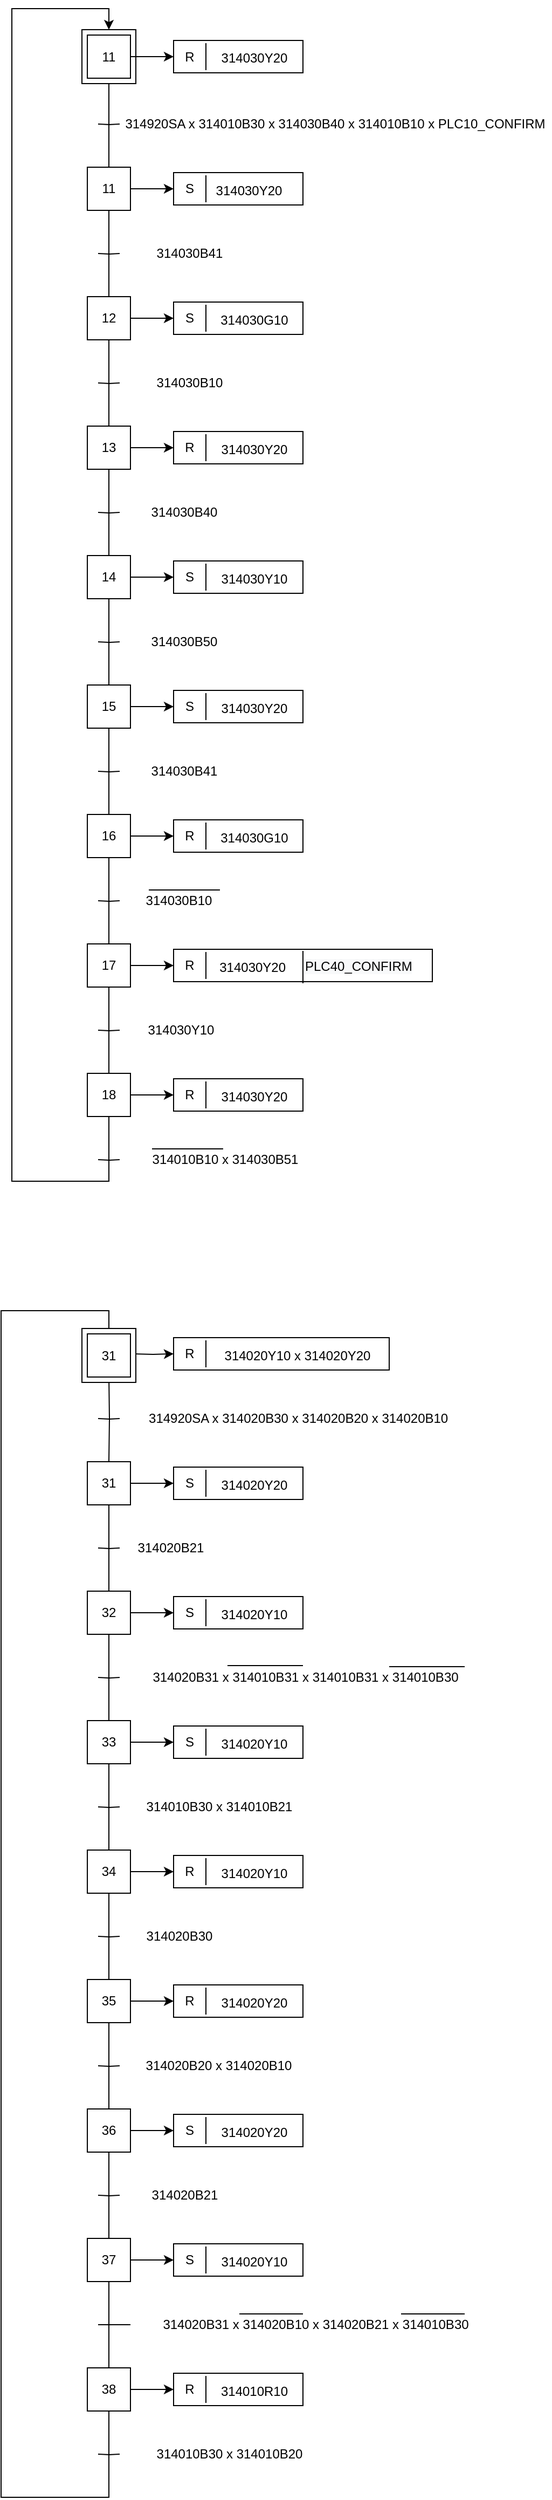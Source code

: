 <mxfile version="14.6.10" type="device"><diagram id="EnuBlQjC6tpZmhqjymvH" name="Page-1"><mxGraphModel dx="581" dy="577" grid="1" gridSize="10" guides="1" tooltips="1" connect="1" arrows="1" fold="1" page="1" pageScale="1" pageWidth="827" pageHeight="1169" math="0" shadow="0"><root><mxCell id="0"/><mxCell id="1" parent="0"/><mxCell id="xdqJPCI03YPNRgCtF9Yi-24" value="" style="edgeStyle=orthogonalEdgeStyle;rounded=0;orthogonalLoop=1;jettySize=auto;html=1;endArrow=none;endFill=0;" edge="1" parent="1" source="xdqJPCI03YPNRgCtF9Yi-6" target="xdqJPCI03YPNRgCtF9Yi-9"><mxGeometry relative="1" as="geometry"/></mxCell><mxCell id="xdqJPCI03YPNRgCtF9Yi-103" value="" style="edgeStyle=orthogonalEdgeStyle;rounded=0;orthogonalLoop=1;jettySize=auto;html=1;endArrow=classic;endFill=1;entryX=0;entryY=0.5;entryDx=0;entryDy=0;" edge="1" parent="1" source="xdqJPCI03YPNRgCtF9Yi-6" target="xdqJPCI03YPNRgCtF9Yi-100"><mxGeometry relative="1" as="geometry"/></mxCell><mxCell id="xdqJPCI03YPNRgCtF9Yi-6" value="11" style="whiteSpace=wrap;html=1;aspect=fixed;" vertex="1" parent="1"><mxGeometry x="320" y="160" width="40" height="40" as="geometry"/></mxCell><mxCell id="xdqJPCI03YPNRgCtF9Yi-27" value="" style="edgeStyle=orthogonalEdgeStyle;rounded=0;orthogonalLoop=1;jettySize=auto;html=1;endArrow=none;endFill=0;" edge="1" parent="1" source="xdqJPCI03YPNRgCtF9Yi-7" target="xdqJPCI03YPNRgCtF9Yi-21"><mxGeometry relative="1" as="geometry"/></mxCell><mxCell id="xdqJPCI03YPNRgCtF9Yi-142" style="edgeStyle=orthogonalEdgeStyle;rounded=0;orthogonalLoop=1;jettySize=auto;html=1;entryX=0;entryY=0.5;entryDx=0;entryDy=0;endArrow=classic;endFill=1;" edge="1" parent="1" source="xdqJPCI03YPNRgCtF9Yi-7" target="xdqJPCI03YPNRgCtF9Yi-119"><mxGeometry relative="1" as="geometry"/></mxCell><mxCell id="xdqJPCI03YPNRgCtF9Yi-7" value="14" style="whiteSpace=wrap;html=1;aspect=fixed;" vertex="1" parent="1"><mxGeometry x="320" y="520" width="40" height="40" as="geometry"/></mxCell><mxCell id="xdqJPCI03YPNRgCtF9Yi-26" value="" style="edgeStyle=orthogonalEdgeStyle;rounded=0;orthogonalLoop=1;jettySize=auto;html=1;endArrow=none;endFill=0;" edge="1" parent="1" source="xdqJPCI03YPNRgCtF9Yi-8" target="xdqJPCI03YPNRgCtF9Yi-7"><mxGeometry relative="1" as="geometry"/></mxCell><mxCell id="xdqJPCI03YPNRgCtF9Yi-113" style="edgeStyle=orthogonalEdgeStyle;rounded=0;orthogonalLoop=1;jettySize=auto;html=1;entryX=0;entryY=0.5;entryDx=0;entryDy=0;endArrow=classic;endFill=1;" edge="1" parent="1" source="xdqJPCI03YPNRgCtF9Yi-8" target="xdqJPCI03YPNRgCtF9Yi-109"><mxGeometry relative="1" as="geometry"/></mxCell><mxCell id="xdqJPCI03YPNRgCtF9Yi-8" value="13" style="whiteSpace=wrap;html=1;aspect=fixed;" vertex="1" parent="1"><mxGeometry x="320" y="400" width="40" height="40" as="geometry"/></mxCell><mxCell id="xdqJPCI03YPNRgCtF9Yi-25" value="" style="edgeStyle=orthogonalEdgeStyle;rounded=0;orthogonalLoop=1;jettySize=auto;html=1;endArrow=none;endFill=0;" edge="1" parent="1" source="xdqJPCI03YPNRgCtF9Yi-9" target="xdqJPCI03YPNRgCtF9Yi-8"><mxGeometry relative="1" as="geometry"/></mxCell><mxCell id="xdqJPCI03YPNRgCtF9Yi-108" style="edgeStyle=orthogonalEdgeStyle;rounded=0;orthogonalLoop=1;jettySize=auto;html=1;entryX=0;entryY=0.5;entryDx=0;entryDy=0;endArrow=classic;endFill=1;" edge="1" parent="1" source="xdqJPCI03YPNRgCtF9Yi-9" target="xdqJPCI03YPNRgCtF9Yi-105"><mxGeometry relative="1" as="geometry"/></mxCell><mxCell id="xdqJPCI03YPNRgCtF9Yi-9" value="12" style="whiteSpace=wrap;html=1;aspect=fixed;" vertex="1" parent="1"><mxGeometry x="320" y="280" width="40" height="40" as="geometry"/></mxCell><mxCell id="xdqJPCI03YPNRgCtF9Yi-29" value="" style="edgeStyle=orthogonalEdgeStyle;rounded=0;orthogonalLoop=1;jettySize=auto;html=1;endArrow=none;endFill=0;" edge="1" parent="1" source="xdqJPCI03YPNRgCtF9Yi-16" target="xdqJPCI03YPNRgCtF9Yi-18"><mxGeometry relative="1" as="geometry"/></mxCell><mxCell id="xdqJPCI03YPNRgCtF9Yi-140" style="edgeStyle=orthogonalEdgeStyle;rounded=0;orthogonalLoop=1;jettySize=auto;html=1;entryX=0;entryY=0.5;entryDx=0;entryDy=0;endArrow=classic;endFill=1;" edge="1" parent="1" source="xdqJPCI03YPNRgCtF9Yi-16" target="xdqJPCI03YPNRgCtF9Yi-127"><mxGeometry relative="1" as="geometry"/></mxCell><mxCell id="xdqJPCI03YPNRgCtF9Yi-16" value="16" style="whiteSpace=wrap;html=1;aspect=fixed;" vertex="1" parent="1"><mxGeometry x="320" y="760" width="40" height="40" as="geometry"/></mxCell><mxCell id="xdqJPCI03YPNRgCtF9Yi-30" value="" style="edgeStyle=orthogonalEdgeStyle;rounded=0;orthogonalLoop=1;jettySize=auto;html=1;endArrow=none;endFill=0;" edge="1" parent="1" source="xdqJPCI03YPNRgCtF9Yi-18" target="xdqJPCI03YPNRgCtF9Yi-22"><mxGeometry relative="1" as="geometry"/></mxCell><mxCell id="xdqJPCI03YPNRgCtF9Yi-139" style="edgeStyle=orthogonalEdgeStyle;rounded=0;orthogonalLoop=1;jettySize=auto;html=1;entryX=0;entryY=0.5;entryDx=0;entryDy=0;endArrow=classic;endFill=1;" edge="1" parent="1" source="xdqJPCI03YPNRgCtF9Yi-18" target="xdqJPCI03YPNRgCtF9Yi-131"><mxGeometry relative="1" as="geometry"/></mxCell><mxCell id="xdqJPCI03YPNRgCtF9Yi-18" value="17" style="whiteSpace=wrap;html=1;aspect=fixed;" vertex="1" parent="1"><mxGeometry x="320" y="880" width="40" height="40" as="geometry"/></mxCell><mxCell id="xdqJPCI03YPNRgCtF9Yi-28" value="" style="edgeStyle=orthogonalEdgeStyle;rounded=0;orthogonalLoop=1;jettySize=auto;html=1;endArrow=none;endFill=0;" edge="1" parent="1" source="xdqJPCI03YPNRgCtF9Yi-21" target="xdqJPCI03YPNRgCtF9Yi-16"><mxGeometry relative="1" as="geometry"/></mxCell><mxCell id="xdqJPCI03YPNRgCtF9Yi-141" style="edgeStyle=orthogonalEdgeStyle;rounded=0;orthogonalLoop=1;jettySize=auto;html=1;entryX=0;entryY=0.5;entryDx=0;entryDy=0;endArrow=classic;endFill=1;" edge="1" parent="1" source="xdqJPCI03YPNRgCtF9Yi-21" target="xdqJPCI03YPNRgCtF9Yi-123"><mxGeometry relative="1" as="geometry"/></mxCell><mxCell id="xdqJPCI03YPNRgCtF9Yi-21" value="15" style="whiteSpace=wrap;html=1;aspect=fixed;" vertex="1" parent="1"><mxGeometry x="320" y="640" width="40" height="40" as="geometry"/></mxCell><mxCell id="xdqJPCI03YPNRgCtF9Yi-138" style="edgeStyle=orthogonalEdgeStyle;rounded=0;orthogonalLoop=1;jettySize=auto;html=1;entryX=0;entryY=0.5;entryDx=0;entryDy=0;endArrow=classic;endFill=1;" edge="1" parent="1" source="xdqJPCI03YPNRgCtF9Yi-22" target="xdqJPCI03YPNRgCtF9Yi-134"><mxGeometry relative="1" as="geometry"/></mxCell><mxCell id="xdqJPCI03YPNRgCtF9Yi-203" style="edgeStyle=orthogonalEdgeStyle;rounded=0;orthogonalLoop=1;jettySize=auto;html=1;entryX=0.5;entryY=0;entryDx=0;entryDy=0;endArrow=classic;endFill=1;" edge="1" parent="1" source="xdqJPCI03YPNRgCtF9Yi-22" target="xdqJPCI03YPNRgCtF9Yi-195"><mxGeometry relative="1" as="geometry"><Array as="points"><mxPoint x="340" y="1100"/><mxPoint x="250" y="1100"/><mxPoint x="250" y="13"/><mxPoint x="340" y="13"/></Array></mxGeometry></mxCell><mxCell id="xdqJPCI03YPNRgCtF9Yi-22" value="18" style="whiteSpace=wrap;html=1;aspect=fixed;" vertex="1" parent="1"><mxGeometry x="320" y="1000" width="40" height="40" as="geometry"/></mxCell><mxCell id="xdqJPCI03YPNRgCtF9Yi-31" value="" style="endArrow=none;html=1;rounded=0;edgeStyle=orthogonalEdgeStyle;" edge="1" parent="1"><mxGeometry relative="1" as="geometry"><mxPoint x="330" y="120" as="sourcePoint"/><mxPoint x="350" y="120" as="targetPoint"/></mxGeometry></mxCell><mxCell id="xdqJPCI03YPNRgCtF9Yi-32" value="" style="endArrow=none;html=1;rounded=0;edgeStyle=orthogonalEdgeStyle;" edge="1" parent="1"><mxGeometry relative="1" as="geometry"><mxPoint x="330" y="240" as="sourcePoint"/><mxPoint x="350" y="240" as="targetPoint"/></mxGeometry></mxCell><mxCell id="xdqJPCI03YPNRgCtF9Yi-33" value="" style="endArrow=none;html=1;rounded=0;edgeStyle=orthogonalEdgeStyle;" edge="1" parent="1"><mxGeometry relative="1" as="geometry"><mxPoint x="330" y="360" as="sourcePoint"/><mxPoint x="350" y="360" as="targetPoint"/></mxGeometry></mxCell><mxCell id="xdqJPCI03YPNRgCtF9Yi-34" value="" style="endArrow=none;html=1;rounded=0;edgeStyle=orthogonalEdgeStyle;" edge="1" parent="1"><mxGeometry relative="1" as="geometry"><mxPoint x="330" y="480" as="sourcePoint"/><mxPoint x="350" y="480" as="targetPoint"/></mxGeometry></mxCell><mxCell id="xdqJPCI03YPNRgCtF9Yi-35" value="" style="endArrow=none;html=1;rounded=0;edgeStyle=orthogonalEdgeStyle;" edge="1" parent="1"><mxGeometry relative="1" as="geometry"><mxPoint x="330" y="600" as="sourcePoint"/><mxPoint x="350" y="600" as="targetPoint"/></mxGeometry></mxCell><mxCell id="xdqJPCI03YPNRgCtF9Yi-36" value="" style="endArrow=none;html=1;rounded=0;edgeStyle=orthogonalEdgeStyle;" edge="1" parent="1"><mxGeometry relative="1" as="geometry"><mxPoint x="330" y="720" as="sourcePoint"/><mxPoint x="350" y="720" as="targetPoint"/></mxGeometry></mxCell><mxCell id="xdqJPCI03YPNRgCtF9Yi-37" value="" style="endArrow=none;html=1;rounded=0;edgeStyle=orthogonalEdgeStyle;" edge="1" parent="1"><mxGeometry relative="1" as="geometry"><mxPoint x="330" y="840" as="sourcePoint"/><mxPoint x="350" y="840" as="targetPoint"/></mxGeometry></mxCell><mxCell id="xdqJPCI03YPNRgCtF9Yi-38" value="" style="endArrow=none;html=1;rounded=0;edgeStyle=orthogonalEdgeStyle;" edge="1" parent="1"><mxGeometry relative="1" as="geometry"><mxPoint x="330" y="960" as="sourcePoint"/><mxPoint x="350" y="960" as="targetPoint"/></mxGeometry></mxCell><mxCell id="xdqJPCI03YPNRgCtF9Yi-39" value="314920SA x 314010B30 x 314030B40 x 314010B10 x PLC10_CONFIRM" style="text;html=1;strokeColor=none;fillColor=none;align=center;verticalAlign=middle;whiteSpace=wrap;rounded=0;" vertex="1" parent="1"><mxGeometry x="350" y="110" width="400" height="20" as="geometry"/></mxCell><mxCell id="xdqJPCI03YPNRgCtF9Yi-40" value="314030B41" style="text;html=1;strokeColor=none;fillColor=none;align=center;verticalAlign=middle;whiteSpace=wrap;rounded=0;" vertex="1" parent="1"><mxGeometry x="360" y="230" width="110" height="20" as="geometry"/></mxCell><mxCell id="xdqJPCI03YPNRgCtF9Yi-41" value="314030B10" style="text;html=1;strokeColor=none;fillColor=none;align=center;verticalAlign=middle;whiteSpace=wrap;rounded=0;" vertex="1" parent="1"><mxGeometry x="360" y="350" width="110" height="20" as="geometry"/></mxCell><mxCell id="xdqJPCI03YPNRgCtF9Yi-42" value="314030B40" style="text;html=1;strokeColor=none;fillColor=none;align=center;verticalAlign=middle;whiteSpace=wrap;rounded=0;" vertex="1" parent="1"><mxGeometry x="360" y="470" width="100" height="20" as="geometry"/></mxCell><mxCell id="xdqJPCI03YPNRgCtF9Yi-43" value="314030B50" style="text;html=1;strokeColor=none;fillColor=none;align=center;verticalAlign=middle;whiteSpace=wrap;rounded=0;" vertex="1" parent="1"><mxGeometry x="360" y="590" width="100" height="20" as="geometry"/></mxCell><mxCell id="xdqJPCI03YPNRgCtF9Yi-44" value="314030B10" style="text;html=1;strokeColor=none;fillColor=none;align=center;verticalAlign=middle;whiteSpace=wrap;rounded=0;" vertex="1" parent="1"><mxGeometry x="360" y="830" width="90" height="20" as="geometry"/></mxCell><mxCell id="xdqJPCI03YPNRgCtF9Yi-45" value="" style="endArrow=none;html=1;rounded=0;edgeStyle=orthogonalEdgeStyle;" edge="1" parent="1"><mxGeometry relative="1" as="geometry"><mxPoint x="377" y="830" as="sourcePoint"/><mxPoint x="443" y="830" as="targetPoint"/></mxGeometry></mxCell><mxCell id="xdqJPCI03YPNRgCtF9Yi-46" value="314030B41" style="text;html=1;strokeColor=none;fillColor=none;align=center;verticalAlign=middle;whiteSpace=wrap;rounded=0;" vertex="1" parent="1"><mxGeometry x="365" y="710" width="90" height="20" as="geometry"/></mxCell><mxCell id="xdqJPCI03YPNRgCtF9Yi-47" value="314030Y10" style="text;html=1;strokeColor=none;fillColor=none;align=center;verticalAlign=middle;whiteSpace=wrap;rounded=0;" vertex="1" parent="1"><mxGeometry x="374" y="950" width="66" height="20" as="geometry"/></mxCell><mxCell id="xdqJPCI03YPNRgCtF9Yi-49" value="" style="endArrow=none;html=1;rounded=0;edgeStyle=orthogonalEdgeStyle;" edge="1" parent="1"><mxGeometry relative="1" as="geometry"><mxPoint x="330" y="1080" as="sourcePoint"/><mxPoint x="350" y="1080" as="targetPoint"/></mxGeometry></mxCell><mxCell id="xdqJPCI03YPNRgCtF9Yi-50" value="314010B10 x 314030B51" style="text;html=1;strokeColor=none;fillColor=none;align=center;verticalAlign=middle;whiteSpace=wrap;rounded=0;" vertex="1" parent="1"><mxGeometry x="365" y="1070" width="166" height="20" as="geometry"/></mxCell><mxCell id="xdqJPCI03YPNRgCtF9Yi-51" value="" style="endArrow=none;html=1;rounded=0;edgeStyle=orthogonalEdgeStyle;" edge="1" parent="1"><mxGeometry relative="1" as="geometry"><mxPoint x="380" y="1070" as="sourcePoint"/><mxPoint x="446" y="1070" as="targetPoint"/></mxGeometry></mxCell><mxCell id="xdqJPCI03YPNRgCtF9Yi-61" value="" style="edgeStyle=orthogonalEdgeStyle;rounded=0;orthogonalLoop=1;jettySize=auto;html=1;endArrow=none;endFill=0;" edge="1" parent="1" target="xdqJPCI03YPNRgCtF9Yi-53"><mxGeometry relative="1" as="geometry"><mxPoint x="340" y="1280" as="sourcePoint"/></mxGeometry></mxCell><mxCell id="xdqJPCI03YPNRgCtF9Yi-151" style="edgeStyle=orthogonalEdgeStyle;rounded=0;orthogonalLoop=1;jettySize=auto;html=1;entryX=0;entryY=0.5;entryDx=0;entryDy=0;endArrow=classic;endFill=1;" edge="1" parent="1" target="xdqJPCI03YPNRgCtF9Yi-148"><mxGeometry relative="1" as="geometry"><mxPoint x="360" y="1260" as="sourcePoint"/></mxGeometry></mxCell><mxCell id="xdqJPCI03YPNRgCtF9Yi-62" value="" style="edgeStyle=orthogonalEdgeStyle;rounded=0;orthogonalLoop=1;jettySize=auto;html=1;endArrow=none;endFill=0;" edge="1" parent="1" source="xdqJPCI03YPNRgCtF9Yi-53" target="xdqJPCI03YPNRgCtF9Yi-54"><mxGeometry relative="1" as="geometry"/></mxCell><mxCell id="xdqJPCI03YPNRgCtF9Yi-194" style="edgeStyle=orthogonalEdgeStyle;rounded=0;orthogonalLoop=1;jettySize=auto;html=1;entryX=0;entryY=0.5;entryDx=0;entryDy=0;endArrow=classic;endFill=1;" edge="1" parent="1" source="xdqJPCI03YPNRgCtF9Yi-53" target="xdqJPCI03YPNRgCtF9Yi-153"><mxGeometry relative="1" as="geometry"/></mxCell><mxCell id="xdqJPCI03YPNRgCtF9Yi-53" value="31" style="whiteSpace=wrap;html=1;aspect=fixed;" vertex="1" parent="1"><mxGeometry x="320" y="1360" width="40" height="40" as="geometry"/></mxCell><mxCell id="xdqJPCI03YPNRgCtF9Yi-63" value="" style="edgeStyle=orthogonalEdgeStyle;rounded=0;orthogonalLoop=1;jettySize=auto;html=1;endArrow=none;endFill=0;" edge="1" parent="1" source="xdqJPCI03YPNRgCtF9Yi-54" target="xdqJPCI03YPNRgCtF9Yi-55"><mxGeometry relative="1" as="geometry"/></mxCell><mxCell id="xdqJPCI03YPNRgCtF9Yi-193" style="edgeStyle=orthogonalEdgeStyle;rounded=0;orthogonalLoop=1;jettySize=auto;html=1;entryX=0;entryY=0.5;entryDx=0;entryDy=0;endArrow=classic;endFill=1;" edge="1" parent="1" source="xdqJPCI03YPNRgCtF9Yi-54" target="xdqJPCI03YPNRgCtF9Yi-157"><mxGeometry relative="1" as="geometry"/></mxCell><mxCell id="xdqJPCI03YPNRgCtF9Yi-54" value="32" style="whiteSpace=wrap;html=1;aspect=fixed;" vertex="1" parent="1"><mxGeometry x="320" y="1480" width="40" height="40" as="geometry"/></mxCell><mxCell id="xdqJPCI03YPNRgCtF9Yi-64" value="" style="edgeStyle=orthogonalEdgeStyle;rounded=0;orthogonalLoop=1;jettySize=auto;html=1;endArrow=none;endFill=0;" edge="1" parent="1" source="xdqJPCI03YPNRgCtF9Yi-55" target="xdqJPCI03YPNRgCtF9Yi-56"><mxGeometry relative="1" as="geometry"/></mxCell><mxCell id="xdqJPCI03YPNRgCtF9Yi-192" style="edgeStyle=orthogonalEdgeStyle;rounded=0;orthogonalLoop=1;jettySize=auto;html=1;entryX=0;entryY=0.5;entryDx=0;entryDy=0;endArrow=classic;endFill=1;" edge="1" parent="1" source="xdqJPCI03YPNRgCtF9Yi-55" target="xdqJPCI03YPNRgCtF9Yi-161"><mxGeometry relative="1" as="geometry"/></mxCell><mxCell id="xdqJPCI03YPNRgCtF9Yi-55" value="33" style="whiteSpace=wrap;html=1;aspect=fixed;" vertex="1" parent="1"><mxGeometry x="320" y="1600" width="40" height="40" as="geometry"/></mxCell><mxCell id="xdqJPCI03YPNRgCtF9Yi-65" value="" style="edgeStyle=orthogonalEdgeStyle;rounded=0;orthogonalLoop=1;jettySize=auto;html=1;endArrow=none;endFill=0;" edge="1" parent="1" source="xdqJPCI03YPNRgCtF9Yi-56" target="xdqJPCI03YPNRgCtF9Yi-57"><mxGeometry relative="1" as="geometry"/></mxCell><mxCell id="xdqJPCI03YPNRgCtF9Yi-191" style="edgeStyle=orthogonalEdgeStyle;rounded=0;orthogonalLoop=1;jettySize=auto;html=1;entryX=0;entryY=0.5;entryDx=0;entryDy=0;endArrow=classic;endFill=1;" edge="1" parent="1" source="xdqJPCI03YPNRgCtF9Yi-56" target="xdqJPCI03YPNRgCtF9Yi-165"><mxGeometry relative="1" as="geometry"/></mxCell><mxCell id="xdqJPCI03YPNRgCtF9Yi-56" value="34" style="whiteSpace=wrap;html=1;aspect=fixed;" vertex="1" parent="1"><mxGeometry x="320" y="1720" width="40" height="40" as="geometry"/></mxCell><mxCell id="xdqJPCI03YPNRgCtF9Yi-66" value="" style="edgeStyle=orthogonalEdgeStyle;rounded=0;orthogonalLoop=1;jettySize=auto;html=1;endArrow=none;endFill=0;" edge="1" parent="1" source="xdqJPCI03YPNRgCtF9Yi-57" target="xdqJPCI03YPNRgCtF9Yi-58"><mxGeometry relative="1" as="geometry"/></mxCell><mxCell id="xdqJPCI03YPNRgCtF9Yi-190" style="edgeStyle=orthogonalEdgeStyle;rounded=0;orthogonalLoop=1;jettySize=auto;html=1;entryX=0;entryY=0.5;entryDx=0;entryDy=0;endArrow=classic;endFill=1;" edge="1" parent="1" source="xdqJPCI03YPNRgCtF9Yi-57" target="xdqJPCI03YPNRgCtF9Yi-169"><mxGeometry relative="1" as="geometry"/></mxCell><mxCell id="xdqJPCI03YPNRgCtF9Yi-57" value="35" style="whiteSpace=wrap;html=1;aspect=fixed;" vertex="1" parent="1"><mxGeometry x="320" y="1840" width="40" height="40" as="geometry"/></mxCell><mxCell id="xdqJPCI03YPNRgCtF9Yi-67" value="" style="edgeStyle=orthogonalEdgeStyle;rounded=0;orthogonalLoop=1;jettySize=auto;html=1;endArrow=none;endFill=0;" edge="1" parent="1" source="xdqJPCI03YPNRgCtF9Yi-58" target="xdqJPCI03YPNRgCtF9Yi-59"><mxGeometry relative="1" as="geometry"/></mxCell><mxCell id="xdqJPCI03YPNRgCtF9Yi-189" style="edgeStyle=orthogonalEdgeStyle;rounded=0;orthogonalLoop=1;jettySize=auto;html=1;entryX=0;entryY=0.5;entryDx=0;entryDy=0;endArrow=classic;endFill=1;" edge="1" parent="1" source="xdqJPCI03YPNRgCtF9Yi-58" target="xdqJPCI03YPNRgCtF9Yi-176"><mxGeometry relative="1" as="geometry"/></mxCell><mxCell id="xdqJPCI03YPNRgCtF9Yi-58" value="36" style="whiteSpace=wrap;html=1;aspect=fixed;" vertex="1" parent="1"><mxGeometry x="320" y="1960" width="40" height="40" as="geometry"/></mxCell><mxCell id="xdqJPCI03YPNRgCtF9Yi-69" value="" style="edgeStyle=orthogonalEdgeStyle;rounded=0;orthogonalLoop=1;jettySize=auto;html=1;endArrow=none;endFill=0;" edge="1" parent="1" source="xdqJPCI03YPNRgCtF9Yi-59" target="xdqJPCI03YPNRgCtF9Yi-60"><mxGeometry relative="1" as="geometry"/></mxCell><mxCell id="xdqJPCI03YPNRgCtF9Yi-188" style="edgeStyle=orthogonalEdgeStyle;rounded=0;orthogonalLoop=1;jettySize=auto;html=1;entryX=0;entryY=0.5;entryDx=0;entryDy=0;endArrow=classic;endFill=1;" edge="1" parent="1" source="xdqJPCI03YPNRgCtF9Yi-59" target="xdqJPCI03YPNRgCtF9Yi-180"><mxGeometry relative="1" as="geometry"/></mxCell><mxCell id="xdqJPCI03YPNRgCtF9Yi-59" value="37" style="whiteSpace=wrap;html=1;aspect=fixed;" vertex="1" parent="1"><mxGeometry x="320" y="2080" width="40" height="40" as="geometry"/></mxCell><mxCell id="xdqJPCI03YPNRgCtF9Yi-70" style="edgeStyle=orthogonalEdgeStyle;rounded=0;orthogonalLoop=1;jettySize=auto;html=1;entryX=0.5;entryY=0;entryDx=0;entryDy=0;endArrow=none;endFill=0;" edge="1" parent="1" source="xdqJPCI03YPNRgCtF9Yi-60"><mxGeometry relative="1" as="geometry"><mxPoint x="340" y="1240" as="targetPoint"/><Array as="points"><mxPoint x="340" y="2320"/><mxPoint x="240" y="2320"/><mxPoint x="240" y="1220"/><mxPoint x="340" y="1220"/></Array></mxGeometry></mxCell><mxCell id="xdqJPCI03YPNRgCtF9Yi-187" style="edgeStyle=orthogonalEdgeStyle;rounded=0;orthogonalLoop=1;jettySize=auto;html=1;entryX=0;entryY=0.5;entryDx=0;entryDy=0;endArrow=classic;endFill=1;" edge="1" parent="1" source="xdqJPCI03YPNRgCtF9Yi-60" target="xdqJPCI03YPNRgCtF9Yi-184"><mxGeometry relative="1" as="geometry"/></mxCell><mxCell id="xdqJPCI03YPNRgCtF9Yi-60" value="38" style="whiteSpace=wrap;html=1;aspect=fixed;" vertex="1" parent="1"><mxGeometry x="320" y="2200" width="40" height="40" as="geometry"/></mxCell><mxCell id="xdqJPCI03YPNRgCtF9Yi-71" value="" style="endArrow=none;html=1;rounded=0;edgeStyle=orthogonalEdgeStyle;" edge="1" parent="1"><mxGeometry relative="1" as="geometry"><mxPoint x="330" y="1320" as="sourcePoint"/><mxPoint x="350" y="1320" as="targetPoint"/></mxGeometry></mxCell><mxCell id="xdqJPCI03YPNRgCtF9Yi-73" value="" style="endArrow=none;html=1;rounded=0;edgeStyle=orthogonalEdgeStyle;" edge="1" parent="1"><mxGeometry relative="1" as="geometry"><mxPoint x="330" y="1440" as="sourcePoint"/><mxPoint x="350" y="1440" as="targetPoint"/></mxGeometry></mxCell><mxCell id="xdqJPCI03YPNRgCtF9Yi-74" value="" style="endArrow=none;html=1;rounded=0;edgeStyle=orthogonalEdgeStyle;" edge="1" parent="1"><mxGeometry relative="1" as="geometry"><mxPoint x="330" y="1560" as="sourcePoint"/><mxPoint x="350" y="1560" as="targetPoint"/></mxGeometry></mxCell><mxCell id="xdqJPCI03YPNRgCtF9Yi-75" value="" style="endArrow=none;html=1;rounded=0;edgeStyle=orthogonalEdgeStyle;" edge="1" parent="1"><mxGeometry relative="1" as="geometry"><mxPoint x="330" y="1680" as="sourcePoint"/><mxPoint x="350" y="1680" as="targetPoint"/></mxGeometry></mxCell><mxCell id="xdqJPCI03YPNRgCtF9Yi-76" value="" style="endArrow=none;html=1;rounded=0;edgeStyle=orthogonalEdgeStyle;" edge="1" parent="1"><mxGeometry relative="1" as="geometry"><mxPoint x="330" y="1800" as="sourcePoint"/><mxPoint x="350" y="1800" as="targetPoint"/></mxGeometry></mxCell><mxCell id="xdqJPCI03YPNRgCtF9Yi-77" value="" style="endArrow=none;html=1;rounded=0;edgeStyle=orthogonalEdgeStyle;" edge="1" parent="1"><mxGeometry relative="1" as="geometry"><mxPoint x="330" y="1920" as="sourcePoint"/><mxPoint x="350" y="1920" as="targetPoint"/></mxGeometry></mxCell><mxCell id="xdqJPCI03YPNRgCtF9Yi-78" value="" style="endArrow=none;html=1;rounded=0;edgeStyle=orthogonalEdgeStyle;" edge="1" parent="1"><mxGeometry relative="1" as="geometry"><mxPoint x="330" y="2040" as="sourcePoint"/><mxPoint x="350" y="2040" as="targetPoint"/></mxGeometry></mxCell><mxCell id="xdqJPCI03YPNRgCtF9Yi-79" value="" style="endArrow=none;html=1;rounded=0;edgeStyle=orthogonalEdgeStyle;" edge="1" parent="1"><mxGeometry relative="1" as="geometry"><mxPoint x="330" y="2160" as="sourcePoint"/><mxPoint x="360" y="2160" as="targetPoint"/></mxGeometry></mxCell><mxCell id="xdqJPCI03YPNRgCtF9Yi-80" value="" style="endArrow=none;html=1;rounded=0;edgeStyle=orthogonalEdgeStyle;" edge="1" parent="1"><mxGeometry relative="1" as="geometry"><mxPoint x="330" y="2280" as="sourcePoint"/><mxPoint x="350" y="2280" as="targetPoint"/></mxGeometry></mxCell><mxCell id="xdqJPCI03YPNRgCtF9Yi-81" value="314920SA x 314020B30 x 314020B20 x 314020B10&amp;nbsp;" style="text;html=1;strokeColor=none;fillColor=none;align=center;verticalAlign=middle;whiteSpace=wrap;rounded=0;" vertex="1" parent="1"><mxGeometry x="365" y="1310" width="305" height="20" as="geometry"/></mxCell><mxCell id="xdqJPCI03YPNRgCtF9Yi-82" value="314020B21" style="text;html=1;strokeColor=none;fillColor=none;align=center;verticalAlign=middle;whiteSpace=wrap;rounded=0;" vertex="1" parent="1"><mxGeometry x="365" y="1430" width="65" height="20" as="geometry"/></mxCell><mxCell id="xdqJPCI03YPNRgCtF9Yi-83" value="314020B31 x 314010B31 x 314010B31 x 314010B30" style="text;html=1;strokeColor=none;fillColor=none;align=center;verticalAlign=middle;whiteSpace=wrap;rounded=0;" vertex="1" parent="1"><mxGeometry x="365" y="1550" width="315" height="20" as="geometry"/></mxCell><mxCell id="xdqJPCI03YPNRgCtF9Yi-84" value="314010B30 x 314010B21" style="text;html=1;strokeColor=none;fillColor=none;align=center;verticalAlign=middle;whiteSpace=wrap;rounded=0;" vertex="1" parent="1"><mxGeometry x="365" y="1670" width="155" height="20" as="geometry"/></mxCell><mxCell id="xdqJPCI03YPNRgCtF9Yi-85" value="314020B30" style="text;html=1;strokeColor=none;fillColor=none;align=center;verticalAlign=middle;whiteSpace=wrap;rounded=0;" vertex="1" parent="1"><mxGeometry x="372.5" y="1790" width="65" height="20" as="geometry"/></mxCell><mxCell id="xdqJPCI03YPNRgCtF9Yi-86" value="314020B20 x 314020B10" style="text;html=1;strokeColor=none;fillColor=none;align=center;verticalAlign=middle;whiteSpace=wrap;rounded=0;" vertex="1" parent="1"><mxGeometry x="372.5" y="1910" width="137.5" height="20" as="geometry"/></mxCell><mxCell id="xdqJPCI03YPNRgCtF9Yi-87" value="314020B21" style="text;html=1;strokeColor=none;fillColor=none;align=center;verticalAlign=middle;whiteSpace=wrap;rounded=0;" vertex="1" parent="1"><mxGeometry x="377.5" y="2030" width="65" height="20" as="geometry"/></mxCell><mxCell id="xdqJPCI03YPNRgCtF9Yi-88" value="314020B31 x 314020B10 x 314020B21 x 314010B30" style="text;html=1;strokeColor=none;fillColor=none;align=center;verticalAlign=middle;whiteSpace=wrap;rounded=0;" vertex="1" parent="1"><mxGeometry x="372.5" y="2150" width="317.5" height="20" as="geometry"/></mxCell><mxCell id="xdqJPCI03YPNRgCtF9Yi-89" value="314010B30 x 314010B20" style="text;html=1;strokeColor=none;fillColor=none;align=center;verticalAlign=middle;whiteSpace=wrap;rounded=0;" vertex="1" parent="1"><mxGeometry x="382.5" y="2270" width="137.5" height="20" as="geometry"/></mxCell><mxCell id="xdqJPCI03YPNRgCtF9Yi-90" value="" style="endArrow=none;html=1;rounded=0;edgeStyle=orthogonalEdgeStyle;" edge="1" parent="1"><mxGeometry relative="1" as="geometry"><mxPoint x="450" y="1549" as="sourcePoint"/><mxPoint x="520" y="1549" as="targetPoint"/></mxGeometry></mxCell><mxCell id="xdqJPCI03YPNRgCtF9Yi-91" value="" style="endArrow=none;html=1;rounded=0;edgeStyle=orthogonalEdgeStyle;" edge="1" parent="1"><mxGeometry relative="1" as="geometry"><mxPoint x="600" y="1550" as="sourcePoint"/><mxPoint x="670" y="1550" as="targetPoint"/></mxGeometry></mxCell><mxCell id="xdqJPCI03YPNRgCtF9Yi-92" value="" style="endArrow=none;html=1;rounded=0;edgeStyle=orthogonalEdgeStyle;" edge="1" parent="1"><mxGeometry relative="1" as="geometry"><mxPoint x="461" y="2150" as="sourcePoint"/><mxPoint x="520" y="2150" as="targetPoint"/></mxGeometry></mxCell><mxCell id="xdqJPCI03YPNRgCtF9Yi-93" value="" style="endArrow=none;html=1;rounded=0;edgeStyle=orthogonalEdgeStyle;" edge="1" parent="1"><mxGeometry relative="1" as="geometry"><mxPoint x="611" y="2150" as="sourcePoint"/><mxPoint x="670" y="2150" as="targetPoint"/></mxGeometry></mxCell><mxCell id="xdqJPCI03YPNRgCtF9Yi-99" value="" style="rounded=0;whiteSpace=wrap;html=1;" vertex="1" parent="1"><mxGeometry x="400" y="165" width="120" height="30" as="geometry"/></mxCell><mxCell id="xdqJPCI03YPNRgCtF9Yi-100" value="S" style="text;html=1;strokeColor=none;fillColor=none;align=center;verticalAlign=middle;whiteSpace=wrap;rounded=0;" vertex="1" parent="1"><mxGeometry x="400" y="167.5" width="30" height="25" as="geometry"/></mxCell><mxCell id="xdqJPCI03YPNRgCtF9Yi-101" style="edgeStyle=orthogonalEdgeStyle;rounded=0;orthogonalLoop=1;jettySize=auto;html=1;exitX=1;exitY=0;exitDx=0;exitDy=0;entryX=1;entryY=1;entryDx=0;entryDy=0;endArrow=none;endFill=0;" edge="1" parent="1" source="xdqJPCI03YPNRgCtF9Yi-100" target="xdqJPCI03YPNRgCtF9Yi-100"><mxGeometry relative="1" as="geometry"/></mxCell><mxCell id="xdqJPCI03YPNRgCtF9Yi-102" value="314030Y20" style="text;html=1;strokeColor=none;fillColor=none;align=center;verticalAlign=middle;whiteSpace=wrap;rounded=0;" vertex="1" parent="1"><mxGeometry x="430" y="170" width="80" height="23" as="geometry"/></mxCell><mxCell id="xdqJPCI03YPNRgCtF9Yi-104" value="" style="rounded=0;whiteSpace=wrap;html=1;" vertex="1" parent="1"><mxGeometry x="400" y="285" width="120" height="30" as="geometry"/></mxCell><mxCell id="xdqJPCI03YPNRgCtF9Yi-105" value="S" style="text;html=1;strokeColor=none;fillColor=none;align=center;verticalAlign=middle;whiteSpace=wrap;rounded=0;" vertex="1" parent="1"><mxGeometry x="400" y="287.5" width="30" height="25" as="geometry"/></mxCell><mxCell id="xdqJPCI03YPNRgCtF9Yi-106" style="edgeStyle=orthogonalEdgeStyle;rounded=0;orthogonalLoop=1;jettySize=auto;html=1;exitX=1;exitY=0;exitDx=0;exitDy=0;entryX=1;entryY=1;entryDx=0;entryDy=0;endArrow=none;endFill=0;" edge="1" parent="1" source="xdqJPCI03YPNRgCtF9Yi-105" target="xdqJPCI03YPNRgCtF9Yi-105"><mxGeometry relative="1" as="geometry"/></mxCell><mxCell id="xdqJPCI03YPNRgCtF9Yi-107" value="314030G10" style="text;html=1;strokeColor=none;fillColor=none;align=center;verticalAlign=middle;whiteSpace=wrap;rounded=0;" vertex="1" parent="1"><mxGeometry x="430" y="290" width="90" height="23" as="geometry"/></mxCell><mxCell id="xdqJPCI03YPNRgCtF9Yi-109" value="" style="rounded=0;whiteSpace=wrap;html=1;" vertex="1" parent="1"><mxGeometry x="400" y="405" width="120" height="30" as="geometry"/></mxCell><mxCell id="xdqJPCI03YPNRgCtF9Yi-110" value="R" style="text;html=1;strokeColor=none;fillColor=none;align=center;verticalAlign=middle;whiteSpace=wrap;rounded=0;" vertex="1" parent="1"><mxGeometry x="400" y="407.5" width="30" height="25" as="geometry"/></mxCell><mxCell id="xdqJPCI03YPNRgCtF9Yi-111" style="edgeStyle=orthogonalEdgeStyle;rounded=0;orthogonalLoop=1;jettySize=auto;html=1;exitX=1;exitY=0;exitDx=0;exitDy=0;entryX=1;entryY=1;entryDx=0;entryDy=0;endArrow=none;endFill=0;" edge="1" parent="1" source="xdqJPCI03YPNRgCtF9Yi-110" target="xdqJPCI03YPNRgCtF9Yi-110"><mxGeometry relative="1" as="geometry"/></mxCell><mxCell id="xdqJPCI03YPNRgCtF9Yi-112" value="314030Y20" style="text;html=1;strokeColor=none;fillColor=none;align=center;verticalAlign=middle;whiteSpace=wrap;rounded=0;" vertex="1" parent="1"><mxGeometry x="430" y="410" width="90" height="23" as="geometry"/></mxCell><mxCell id="xdqJPCI03YPNRgCtF9Yi-114" value="" style="rounded=0;whiteSpace=wrap;html=1;" vertex="1" parent="1"><mxGeometry x="400" y="42.5" width="120" height="30" as="geometry"/></mxCell><mxCell id="xdqJPCI03YPNRgCtF9Yi-115" value="R" style="text;html=1;strokeColor=none;fillColor=none;align=center;verticalAlign=middle;whiteSpace=wrap;rounded=0;" vertex="1" parent="1"><mxGeometry x="400" y="45" width="30" height="25" as="geometry"/></mxCell><mxCell id="xdqJPCI03YPNRgCtF9Yi-116" style="edgeStyle=orthogonalEdgeStyle;rounded=0;orthogonalLoop=1;jettySize=auto;html=1;exitX=1;exitY=0;exitDx=0;exitDy=0;entryX=1;entryY=1;entryDx=0;entryDy=0;endArrow=none;endFill=0;" edge="1" parent="1" source="xdqJPCI03YPNRgCtF9Yi-115" target="xdqJPCI03YPNRgCtF9Yi-115"><mxGeometry relative="1" as="geometry"/></mxCell><mxCell id="xdqJPCI03YPNRgCtF9Yi-117" value="314030Y20" style="text;html=1;strokeColor=none;fillColor=none;align=center;verticalAlign=middle;whiteSpace=wrap;rounded=0;" vertex="1" parent="1"><mxGeometry x="430" y="47.5" width="90" height="23" as="geometry"/></mxCell><mxCell id="xdqJPCI03YPNRgCtF9Yi-118" value="" style="rounded=0;whiteSpace=wrap;html=1;" vertex="1" parent="1"><mxGeometry x="400" y="525" width="120" height="30" as="geometry"/></mxCell><mxCell id="xdqJPCI03YPNRgCtF9Yi-119" value="S" style="text;html=1;strokeColor=none;fillColor=none;align=center;verticalAlign=middle;whiteSpace=wrap;rounded=0;" vertex="1" parent="1"><mxGeometry x="400" y="527.5" width="30" height="25" as="geometry"/></mxCell><mxCell id="xdqJPCI03YPNRgCtF9Yi-120" style="edgeStyle=orthogonalEdgeStyle;rounded=0;orthogonalLoop=1;jettySize=auto;html=1;exitX=1;exitY=0;exitDx=0;exitDy=0;entryX=1;entryY=1;entryDx=0;entryDy=0;endArrow=none;endFill=0;" edge="1" parent="1" source="xdqJPCI03YPNRgCtF9Yi-119" target="xdqJPCI03YPNRgCtF9Yi-119"><mxGeometry relative="1" as="geometry"/></mxCell><mxCell id="xdqJPCI03YPNRgCtF9Yi-121" value="314030Y10" style="text;html=1;strokeColor=none;fillColor=none;align=center;verticalAlign=middle;whiteSpace=wrap;rounded=0;" vertex="1" parent="1"><mxGeometry x="430" y="530" width="90" height="23" as="geometry"/></mxCell><mxCell id="xdqJPCI03YPNRgCtF9Yi-122" value="" style="rounded=0;whiteSpace=wrap;html=1;" vertex="1" parent="1"><mxGeometry x="400" y="645" width="120" height="30" as="geometry"/></mxCell><mxCell id="xdqJPCI03YPNRgCtF9Yi-123" value="S" style="text;html=1;strokeColor=none;fillColor=none;align=center;verticalAlign=middle;whiteSpace=wrap;rounded=0;" vertex="1" parent="1"><mxGeometry x="400" y="647.5" width="30" height="25" as="geometry"/></mxCell><mxCell id="xdqJPCI03YPNRgCtF9Yi-124" style="edgeStyle=orthogonalEdgeStyle;rounded=0;orthogonalLoop=1;jettySize=auto;html=1;exitX=1;exitY=0;exitDx=0;exitDy=0;entryX=1;entryY=1;entryDx=0;entryDy=0;endArrow=none;endFill=0;" edge="1" parent="1" source="xdqJPCI03YPNRgCtF9Yi-123" target="xdqJPCI03YPNRgCtF9Yi-123"><mxGeometry relative="1" as="geometry"/></mxCell><mxCell id="xdqJPCI03YPNRgCtF9Yi-125" value="314030Y20" style="text;html=1;strokeColor=none;fillColor=none;align=center;verticalAlign=middle;whiteSpace=wrap;rounded=0;" vertex="1" parent="1"><mxGeometry x="430" y="650" width="90" height="23" as="geometry"/></mxCell><mxCell id="xdqJPCI03YPNRgCtF9Yi-126" value="" style="rounded=0;whiteSpace=wrap;html=1;" vertex="1" parent="1"><mxGeometry x="400" y="765" width="120" height="30" as="geometry"/></mxCell><mxCell id="xdqJPCI03YPNRgCtF9Yi-127" value="R" style="text;html=1;strokeColor=none;fillColor=none;align=center;verticalAlign=middle;whiteSpace=wrap;rounded=0;" vertex="1" parent="1"><mxGeometry x="400" y="767.5" width="30" height="25" as="geometry"/></mxCell><mxCell id="xdqJPCI03YPNRgCtF9Yi-128" style="edgeStyle=orthogonalEdgeStyle;rounded=0;orthogonalLoop=1;jettySize=auto;html=1;exitX=1;exitY=0;exitDx=0;exitDy=0;entryX=1;entryY=1;entryDx=0;entryDy=0;endArrow=none;endFill=0;" edge="1" parent="1" source="xdqJPCI03YPNRgCtF9Yi-127" target="xdqJPCI03YPNRgCtF9Yi-127"><mxGeometry relative="1" as="geometry"/></mxCell><mxCell id="xdqJPCI03YPNRgCtF9Yi-129" value="314030G10" style="text;html=1;strokeColor=none;fillColor=none;align=center;verticalAlign=middle;whiteSpace=wrap;rounded=0;" vertex="1" parent="1"><mxGeometry x="430" y="770" width="90" height="23" as="geometry"/></mxCell><mxCell id="xdqJPCI03YPNRgCtF9Yi-130" value="" style="rounded=0;whiteSpace=wrap;html=1;" vertex="1" parent="1"><mxGeometry x="400" y="885" width="240" height="30" as="geometry"/></mxCell><mxCell id="xdqJPCI03YPNRgCtF9Yi-131" value="R" style="text;html=1;strokeColor=none;fillColor=none;align=center;verticalAlign=middle;whiteSpace=wrap;rounded=0;" vertex="1" parent="1"><mxGeometry x="400" y="887.5" width="30" height="25" as="geometry"/></mxCell><mxCell id="xdqJPCI03YPNRgCtF9Yi-132" style="edgeStyle=orthogonalEdgeStyle;rounded=0;orthogonalLoop=1;jettySize=auto;html=1;exitX=1;exitY=0;exitDx=0;exitDy=0;entryX=1;entryY=1;entryDx=0;entryDy=0;endArrow=none;endFill=0;" edge="1" parent="1" source="xdqJPCI03YPNRgCtF9Yi-131" target="xdqJPCI03YPNRgCtF9Yi-131"><mxGeometry relative="1" as="geometry"/></mxCell><mxCell id="xdqJPCI03YPNRgCtF9Yi-133" value="314030Y20&amp;nbsp;" style="text;html=1;strokeColor=none;fillColor=none;align=center;verticalAlign=middle;whiteSpace=wrap;rounded=0;" vertex="1" parent="1"><mxGeometry x="430" y="890" width="90" height="23" as="geometry"/></mxCell><mxCell id="xdqJPCI03YPNRgCtF9Yi-134" value="" style="rounded=0;whiteSpace=wrap;html=1;" vertex="1" parent="1"><mxGeometry x="400" y="1005" width="120" height="30" as="geometry"/></mxCell><mxCell id="xdqJPCI03YPNRgCtF9Yi-135" value="R" style="text;html=1;strokeColor=none;fillColor=none;align=center;verticalAlign=middle;whiteSpace=wrap;rounded=0;" vertex="1" parent="1"><mxGeometry x="400" y="1007.5" width="30" height="25" as="geometry"/></mxCell><mxCell id="xdqJPCI03YPNRgCtF9Yi-136" style="edgeStyle=orthogonalEdgeStyle;rounded=0;orthogonalLoop=1;jettySize=auto;html=1;exitX=1;exitY=0;exitDx=0;exitDy=0;entryX=1;entryY=1;entryDx=0;entryDy=0;endArrow=none;endFill=0;" edge="1" parent="1" source="xdqJPCI03YPNRgCtF9Yi-135" target="xdqJPCI03YPNRgCtF9Yi-135"><mxGeometry relative="1" as="geometry"/></mxCell><mxCell id="xdqJPCI03YPNRgCtF9Yi-137" value="314030Y20" style="text;html=1;strokeColor=none;fillColor=none;align=center;verticalAlign=middle;whiteSpace=wrap;rounded=0;" vertex="1" parent="1"><mxGeometry x="430" y="1010" width="90" height="23" as="geometry"/></mxCell><mxCell id="xdqJPCI03YPNRgCtF9Yi-145" value="&lt;span style=&quot;color: rgb(0, 0, 0); font-family: helvetica; font-size: 12px; font-style: normal; font-weight: 400; letter-spacing: normal; text-align: center; text-indent: 0px; text-transform: none; word-spacing: 0px; background-color: rgb(248, 249, 250); display: inline; float: none;&quot;&gt;PLC40_CONFIRM&lt;/span&gt;" style="text;whiteSpace=wrap;html=1;" vertex="1" parent="1"><mxGeometry x="520" y="886.5" width="120" height="30" as="geometry"/></mxCell><mxCell id="xdqJPCI03YPNRgCtF9Yi-146" style="edgeStyle=orthogonalEdgeStyle;rounded=0;orthogonalLoop=1;jettySize=auto;html=1;exitX=0;exitY=0;exitDx=0;exitDy=0;entryX=0;entryY=1;entryDx=0;entryDy=0;endArrow=none;endFill=0;" edge="1" parent="1" source="xdqJPCI03YPNRgCtF9Yi-145" target="xdqJPCI03YPNRgCtF9Yi-145"><mxGeometry relative="1" as="geometry"/></mxCell><mxCell id="xdqJPCI03YPNRgCtF9Yi-147" value="" style="rounded=0;whiteSpace=wrap;html=1;" vertex="1" parent="1"><mxGeometry x="400" y="1245" width="200" height="30" as="geometry"/></mxCell><mxCell id="xdqJPCI03YPNRgCtF9Yi-148" value="R" style="text;html=1;strokeColor=none;fillColor=none;align=center;verticalAlign=middle;whiteSpace=wrap;rounded=0;" vertex="1" parent="1"><mxGeometry x="400" y="1247.5" width="30" height="25" as="geometry"/></mxCell><mxCell id="xdqJPCI03YPNRgCtF9Yi-149" style="edgeStyle=orthogonalEdgeStyle;rounded=0;orthogonalLoop=1;jettySize=auto;html=1;exitX=1;exitY=0;exitDx=0;exitDy=0;entryX=1;entryY=1;entryDx=0;entryDy=0;endArrow=none;endFill=0;" edge="1" parent="1" source="xdqJPCI03YPNRgCtF9Yi-148" target="xdqJPCI03YPNRgCtF9Yi-148"><mxGeometry relative="1" as="geometry"/></mxCell><mxCell id="xdqJPCI03YPNRgCtF9Yi-150" value="314020Y10 x 314020Y20" style="text;html=1;strokeColor=none;fillColor=none;align=center;verticalAlign=middle;whiteSpace=wrap;rounded=0;" vertex="1" parent="1"><mxGeometry x="430" y="1250" width="170" height="23" as="geometry"/></mxCell><mxCell id="xdqJPCI03YPNRgCtF9Yi-152" value="" style="rounded=0;whiteSpace=wrap;html=1;" vertex="1" parent="1"><mxGeometry x="400" y="1365" width="120" height="30" as="geometry"/></mxCell><mxCell id="xdqJPCI03YPNRgCtF9Yi-153" value="S" style="text;html=1;strokeColor=none;fillColor=none;align=center;verticalAlign=middle;whiteSpace=wrap;rounded=0;" vertex="1" parent="1"><mxGeometry x="400" y="1367.5" width="30" height="25" as="geometry"/></mxCell><mxCell id="xdqJPCI03YPNRgCtF9Yi-154" style="edgeStyle=orthogonalEdgeStyle;rounded=0;orthogonalLoop=1;jettySize=auto;html=1;exitX=1;exitY=0;exitDx=0;exitDy=0;entryX=1;entryY=1;entryDx=0;entryDy=0;endArrow=none;endFill=0;" edge="1" parent="1" source="xdqJPCI03YPNRgCtF9Yi-153" target="xdqJPCI03YPNRgCtF9Yi-153"><mxGeometry relative="1" as="geometry"/></mxCell><mxCell id="xdqJPCI03YPNRgCtF9Yi-155" value="314020Y20" style="text;html=1;strokeColor=none;fillColor=none;align=center;verticalAlign=middle;whiteSpace=wrap;rounded=0;" vertex="1" parent="1"><mxGeometry x="430" y="1370" width="90" height="23" as="geometry"/></mxCell><mxCell id="xdqJPCI03YPNRgCtF9Yi-156" value="" style="rounded=0;whiteSpace=wrap;html=1;" vertex="1" parent="1"><mxGeometry x="400" y="1485" width="120" height="30" as="geometry"/></mxCell><mxCell id="xdqJPCI03YPNRgCtF9Yi-157" value="S" style="text;html=1;strokeColor=none;fillColor=none;align=center;verticalAlign=middle;whiteSpace=wrap;rounded=0;" vertex="1" parent="1"><mxGeometry x="400" y="1487.5" width="30" height="25" as="geometry"/></mxCell><mxCell id="xdqJPCI03YPNRgCtF9Yi-158" style="edgeStyle=orthogonalEdgeStyle;rounded=0;orthogonalLoop=1;jettySize=auto;html=1;exitX=1;exitY=0;exitDx=0;exitDy=0;entryX=1;entryY=1;entryDx=0;entryDy=0;endArrow=none;endFill=0;" edge="1" parent="1" source="xdqJPCI03YPNRgCtF9Yi-157" target="xdqJPCI03YPNRgCtF9Yi-157"><mxGeometry relative="1" as="geometry"/></mxCell><mxCell id="xdqJPCI03YPNRgCtF9Yi-159" value="314020Y10" style="text;html=1;strokeColor=none;fillColor=none;align=center;verticalAlign=middle;whiteSpace=wrap;rounded=0;" vertex="1" parent="1"><mxGeometry x="430" y="1490" width="90" height="23" as="geometry"/></mxCell><mxCell id="xdqJPCI03YPNRgCtF9Yi-160" value="" style="rounded=0;whiteSpace=wrap;html=1;" vertex="1" parent="1"><mxGeometry x="400" y="1605" width="120" height="30" as="geometry"/></mxCell><mxCell id="xdqJPCI03YPNRgCtF9Yi-161" value="S" style="text;html=1;strokeColor=none;fillColor=none;align=center;verticalAlign=middle;whiteSpace=wrap;rounded=0;" vertex="1" parent="1"><mxGeometry x="400" y="1607.5" width="30" height="25" as="geometry"/></mxCell><mxCell id="xdqJPCI03YPNRgCtF9Yi-162" style="edgeStyle=orthogonalEdgeStyle;rounded=0;orthogonalLoop=1;jettySize=auto;html=1;exitX=1;exitY=0;exitDx=0;exitDy=0;entryX=1;entryY=1;entryDx=0;entryDy=0;endArrow=none;endFill=0;" edge="1" parent="1" source="xdqJPCI03YPNRgCtF9Yi-161" target="xdqJPCI03YPNRgCtF9Yi-161"><mxGeometry relative="1" as="geometry"/></mxCell><mxCell id="xdqJPCI03YPNRgCtF9Yi-163" value="314020Y10" style="text;html=1;strokeColor=none;fillColor=none;align=center;verticalAlign=middle;whiteSpace=wrap;rounded=0;" vertex="1" parent="1"><mxGeometry x="430" y="1610" width="90" height="23" as="geometry"/></mxCell><mxCell id="xdqJPCI03YPNRgCtF9Yi-164" value="" style="rounded=0;whiteSpace=wrap;html=1;" vertex="1" parent="1"><mxGeometry x="400" y="1725" width="120" height="30" as="geometry"/></mxCell><mxCell id="xdqJPCI03YPNRgCtF9Yi-165" value="R" style="text;html=1;strokeColor=none;fillColor=none;align=center;verticalAlign=middle;whiteSpace=wrap;rounded=0;" vertex="1" parent="1"><mxGeometry x="400" y="1727.5" width="30" height="25" as="geometry"/></mxCell><mxCell id="xdqJPCI03YPNRgCtF9Yi-166" style="edgeStyle=orthogonalEdgeStyle;rounded=0;orthogonalLoop=1;jettySize=auto;html=1;exitX=1;exitY=0;exitDx=0;exitDy=0;entryX=1;entryY=1;entryDx=0;entryDy=0;endArrow=none;endFill=0;" edge="1" parent="1" source="xdqJPCI03YPNRgCtF9Yi-165" target="xdqJPCI03YPNRgCtF9Yi-165"><mxGeometry relative="1" as="geometry"/></mxCell><mxCell id="xdqJPCI03YPNRgCtF9Yi-167" value="314020Y10" style="text;html=1;strokeColor=none;fillColor=none;align=center;verticalAlign=middle;whiteSpace=wrap;rounded=0;" vertex="1" parent="1"><mxGeometry x="430" y="1730" width="90" height="23" as="geometry"/></mxCell><mxCell id="xdqJPCI03YPNRgCtF9Yi-168" value="" style="rounded=0;whiteSpace=wrap;html=1;" vertex="1" parent="1"><mxGeometry x="400" y="1845" width="120" height="30" as="geometry"/></mxCell><mxCell id="xdqJPCI03YPNRgCtF9Yi-169" value="R" style="text;html=1;strokeColor=none;fillColor=none;align=center;verticalAlign=middle;whiteSpace=wrap;rounded=0;" vertex="1" parent="1"><mxGeometry x="400" y="1847.5" width="30" height="25" as="geometry"/></mxCell><mxCell id="xdqJPCI03YPNRgCtF9Yi-170" style="edgeStyle=orthogonalEdgeStyle;rounded=0;orthogonalLoop=1;jettySize=auto;html=1;exitX=1;exitY=0;exitDx=0;exitDy=0;entryX=1;entryY=1;entryDx=0;entryDy=0;endArrow=none;endFill=0;" edge="1" parent="1" source="xdqJPCI03YPNRgCtF9Yi-169" target="xdqJPCI03YPNRgCtF9Yi-169"><mxGeometry relative="1" as="geometry"/></mxCell><mxCell id="xdqJPCI03YPNRgCtF9Yi-171" value="314020Y20" style="text;html=1;strokeColor=none;fillColor=none;align=center;verticalAlign=middle;whiteSpace=wrap;rounded=0;" vertex="1" parent="1"><mxGeometry x="430" y="1850" width="90" height="23" as="geometry"/></mxCell><mxCell id="xdqJPCI03YPNRgCtF9Yi-175" value="" style="rounded=0;whiteSpace=wrap;html=1;" vertex="1" parent="1"><mxGeometry x="400" y="1965" width="120" height="30" as="geometry"/></mxCell><mxCell id="xdqJPCI03YPNRgCtF9Yi-176" value="S" style="text;html=1;strokeColor=none;fillColor=none;align=center;verticalAlign=middle;whiteSpace=wrap;rounded=0;" vertex="1" parent="1"><mxGeometry x="400" y="1967.5" width="30" height="25" as="geometry"/></mxCell><mxCell id="xdqJPCI03YPNRgCtF9Yi-177" style="edgeStyle=orthogonalEdgeStyle;rounded=0;orthogonalLoop=1;jettySize=auto;html=1;exitX=1;exitY=0;exitDx=0;exitDy=0;entryX=1;entryY=1;entryDx=0;entryDy=0;endArrow=none;endFill=0;" edge="1" parent="1" source="xdqJPCI03YPNRgCtF9Yi-176" target="xdqJPCI03YPNRgCtF9Yi-176"><mxGeometry relative="1" as="geometry"/></mxCell><mxCell id="xdqJPCI03YPNRgCtF9Yi-178" value="314020Y20" style="text;html=1;strokeColor=none;fillColor=none;align=center;verticalAlign=middle;whiteSpace=wrap;rounded=0;" vertex="1" parent="1"><mxGeometry x="430" y="1970" width="90" height="23" as="geometry"/></mxCell><mxCell id="xdqJPCI03YPNRgCtF9Yi-179" value="" style="rounded=0;whiteSpace=wrap;html=1;" vertex="1" parent="1"><mxGeometry x="400" y="2085" width="120" height="30" as="geometry"/></mxCell><mxCell id="xdqJPCI03YPNRgCtF9Yi-180" value="S" style="text;html=1;strokeColor=none;fillColor=none;align=center;verticalAlign=middle;whiteSpace=wrap;rounded=0;" vertex="1" parent="1"><mxGeometry x="400" y="2087.5" width="30" height="25" as="geometry"/></mxCell><mxCell id="xdqJPCI03YPNRgCtF9Yi-181" style="edgeStyle=orthogonalEdgeStyle;rounded=0;orthogonalLoop=1;jettySize=auto;html=1;exitX=1;exitY=0;exitDx=0;exitDy=0;entryX=1;entryY=1;entryDx=0;entryDy=0;endArrow=none;endFill=0;" edge="1" parent="1" source="xdqJPCI03YPNRgCtF9Yi-180" target="xdqJPCI03YPNRgCtF9Yi-180"><mxGeometry relative="1" as="geometry"/></mxCell><mxCell id="xdqJPCI03YPNRgCtF9Yi-182" value="314020Y10" style="text;html=1;strokeColor=none;fillColor=none;align=center;verticalAlign=middle;whiteSpace=wrap;rounded=0;" vertex="1" parent="1"><mxGeometry x="430" y="2090" width="90" height="23" as="geometry"/></mxCell><mxCell id="xdqJPCI03YPNRgCtF9Yi-183" value="" style="rounded=0;whiteSpace=wrap;html=1;" vertex="1" parent="1"><mxGeometry x="400" y="2205" width="120" height="30" as="geometry"/></mxCell><mxCell id="xdqJPCI03YPNRgCtF9Yi-184" value="R" style="text;html=1;strokeColor=none;fillColor=none;align=center;verticalAlign=middle;whiteSpace=wrap;rounded=0;" vertex="1" parent="1"><mxGeometry x="400" y="2207.5" width="30" height="25" as="geometry"/></mxCell><mxCell id="xdqJPCI03YPNRgCtF9Yi-185" style="edgeStyle=orthogonalEdgeStyle;rounded=0;orthogonalLoop=1;jettySize=auto;html=1;exitX=1;exitY=0;exitDx=0;exitDy=0;entryX=1;entryY=1;entryDx=0;entryDy=0;endArrow=none;endFill=0;" edge="1" parent="1" source="xdqJPCI03YPNRgCtF9Yi-184" target="xdqJPCI03YPNRgCtF9Yi-184"><mxGeometry relative="1" as="geometry"/></mxCell><mxCell id="xdqJPCI03YPNRgCtF9Yi-186" value="314010R10" style="text;html=1;strokeColor=none;fillColor=none;align=center;verticalAlign=middle;whiteSpace=wrap;rounded=0;" vertex="1" parent="1"><mxGeometry x="430" y="2210" width="90" height="23" as="geometry"/></mxCell><mxCell id="xdqJPCI03YPNRgCtF9Yi-198" style="edgeStyle=orthogonalEdgeStyle;rounded=0;orthogonalLoop=1;jettySize=auto;html=1;entryX=0.5;entryY=0;entryDx=0;entryDy=0;endArrow=none;endFill=0;" edge="1" parent="1" source="xdqJPCI03YPNRgCtF9Yi-195" target="xdqJPCI03YPNRgCtF9Yi-6"><mxGeometry relative="1" as="geometry"/></mxCell><mxCell id="xdqJPCI03YPNRgCtF9Yi-195" value="" style="whiteSpace=wrap;html=1;aspect=fixed;" vertex="1" parent="1"><mxGeometry x="315" y="32.5" width="50" height="50" as="geometry"/></mxCell><mxCell id="xdqJPCI03YPNRgCtF9Yi-200" style="edgeStyle=orthogonalEdgeStyle;rounded=0;orthogonalLoop=1;jettySize=auto;html=1;entryX=0;entryY=0.5;entryDx=0;entryDy=0;endArrow=classic;endFill=1;" edge="1" parent="1" source="xdqJPCI03YPNRgCtF9Yi-196" target="xdqJPCI03YPNRgCtF9Yi-115"><mxGeometry relative="1" as="geometry"/></mxCell><mxCell id="xdqJPCI03YPNRgCtF9Yi-196" value="11" style="whiteSpace=wrap;html=1;aspect=fixed;" vertex="1" parent="1"><mxGeometry x="320" y="37.5" width="40" height="40" as="geometry"/></mxCell><mxCell id="xdqJPCI03YPNRgCtF9Yi-204" value="" style="whiteSpace=wrap;html=1;aspect=fixed;" vertex="1" parent="1"><mxGeometry x="315" y="1236.5" width="50" height="50" as="geometry"/></mxCell><mxCell id="xdqJPCI03YPNRgCtF9Yi-205" value="31" style="whiteSpace=wrap;html=1;aspect=fixed;" vertex="1" parent="1"><mxGeometry x="320" y="1241.5" width="40" height="40" as="geometry"/></mxCell></root></mxGraphModel></diagram></mxfile>